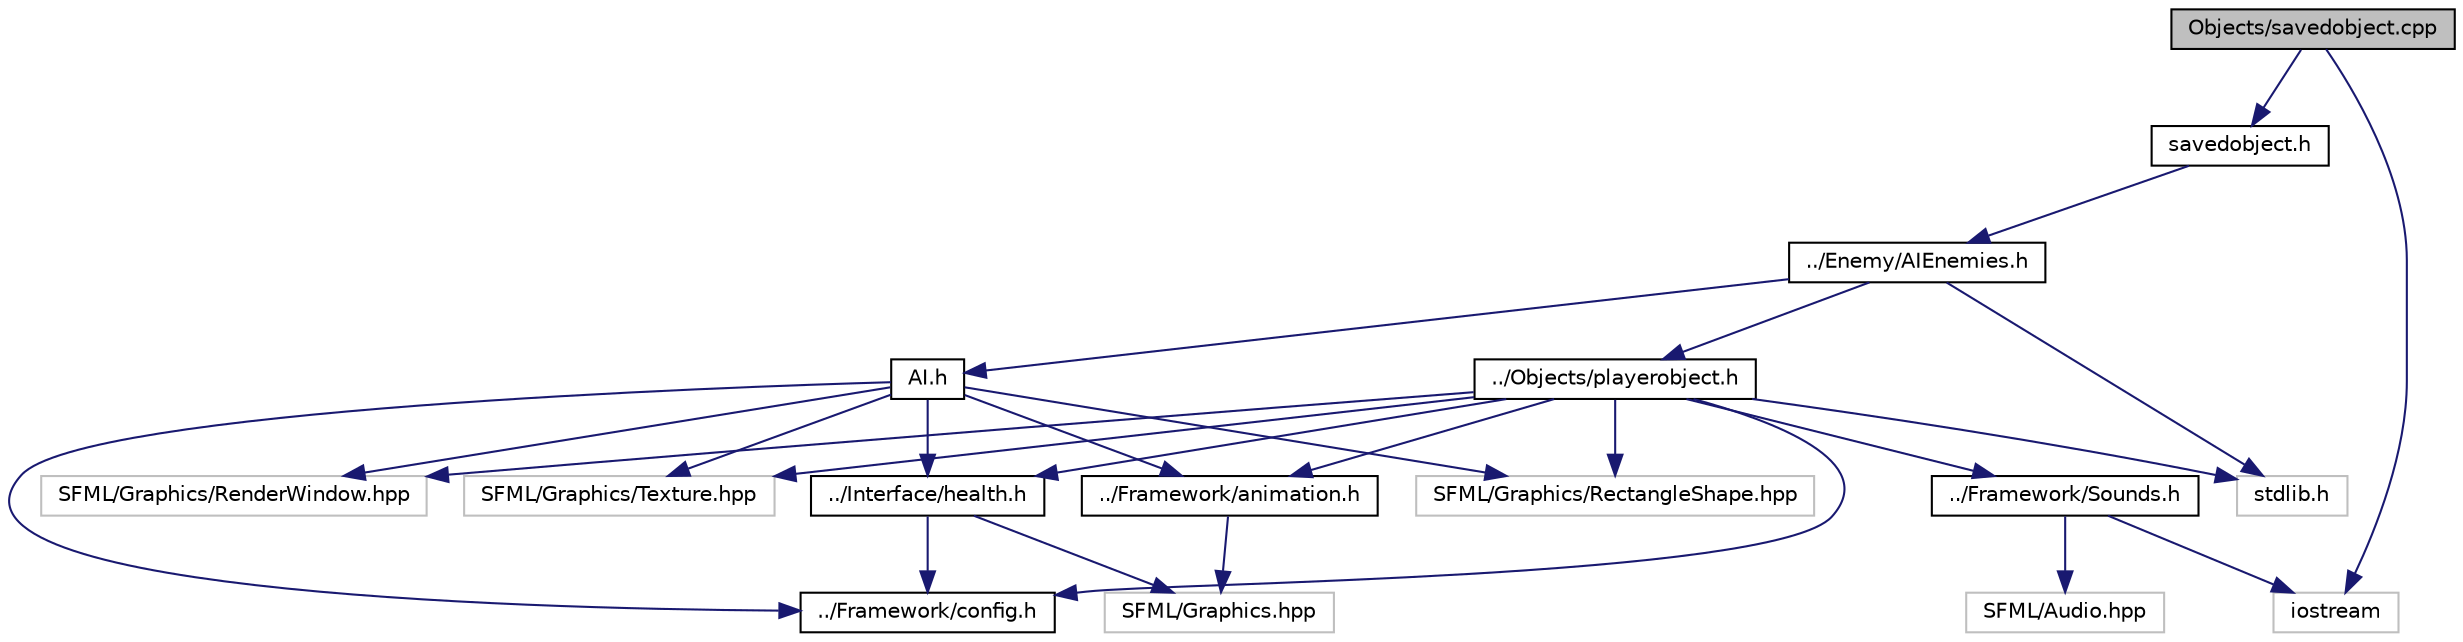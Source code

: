 digraph "Objects/savedobject.cpp"
{
  edge [fontname="Helvetica",fontsize="10",labelfontname="Helvetica",labelfontsize="10"];
  node [fontname="Helvetica",fontsize="10",shape=record];
  Node1 [label="Objects/savedobject.cpp",height=0.2,width=0.4,color="black", fillcolor="grey75", style="filled", fontcolor="black"];
  Node1 -> Node2 [color="midnightblue",fontsize="10",style="solid"];
  Node2 [label="iostream",height=0.2,width=0.4,color="grey75", fillcolor="white", style="filled"];
  Node1 -> Node3 [color="midnightblue",fontsize="10",style="solid"];
  Node3 [label="savedobject.h",height=0.2,width=0.4,color="black", fillcolor="white", style="filled",URL="$savedobject_8h.html"];
  Node3 -> Node4 [color="midnightblue",fontsize="10",style="solid"];
  Node4 [label="../Enemy/AIEnemies.h",height=0.2,width=0.4,color="black", fillcolor="white", style="filled",URL="$AIEnemies_8h.html"];
  Node4 -> Node5 [color="midnightblue",fontsize="10",style="solid"];
  Node5 [label="AI.h",height=0.2,width=0.4,color="black", fillcolor="white", style="filled",URL="$AI_8h.html"];
  Node5 -> Node6 [color="midnightblue",fontsize="10",style="solid"];
  Node6 [label="SFML/Graphics/RectangleShape.hpp",height=0.2,width=0.4,color="grey75", fillcolor="white", style="filled"];
  Node5 -> Node7 [color="midnightblue",fontsize="10",style="solid"];
  Node7 [label="SFML/Graphics/RenderWindow.hpp",height=0.2,width=0.4,color="grey75", fillcolor="white", style="filled"];
  Node5 -> Node8 [color="midnightblue",fontsize="10",style="solid"];
  Node8 [label="SFML/Graphics/Texture.hpp",height=0.2,width=0.4,color="grey75", fillcolor="white", style="filled"];
  Node5 -> Node9 [color="midnightblue",fontsize="10",style="solid"];
  Node9 [label="../Framework/config.h",height=0.2,width=0.4,color="black", fillcolor="white", style="filled",URL="$config_8h.html"];
  Node5 -> Node10 [color="midnightblue",fontsize="10",style="solid"];
  Node10 [label="../Framework/animation.h",height=0.2,width=0.4,color="black", fillcolor="white", style="filled",URL="$animation_8h.html"];
  Node10 -> Node11 [color="midnightblue",fontsize="10",style="solid"];
  Node11 [label="SFML/Graphics.hpp",height=0.2,width=0.4,color="grey75", fillcolor="white", style="filled"];
  Node5 -> Node12 [color="midnightblue",fontsize="10",style="solid"];
  Node12 [label="../Interface/health.h",height=0.2,width=0.4,color="black", fillcolor="white", style="filled",URL="$health_8h.html"];
  Node12 -> Node11 [color="midnightblue",fontsize="10",style="solid"];
  Node12 -> Node9 [color="midnightblue",fontsize="10",style="solid"];
  Node4 -> Node13 [color="midnightblue",fontsize="10",style="solid"];
  Node13 [label="../Objects/playerobject.h",height=0.2,width=0.4,color="black", fillcolor="white", style="filled",URL="$playerobject_8h.html"];
  Node13 -> Node6 [color="midnightblue",fontsize="10",style="solid"];
  Node13 -> Node7 [color="midnightblue",fontsize="10",style="solid"];
  Node13 -> Node8 [color="midnightblue",fontsize="10",style="solid"];
  Node13 -> Node9 [color="midnightblue",fontsize="10",style="solid"];
  Node13 -> Node10 [color="midnightblue",fontsize="10",style="solid"];
  Node13 -> Node12 [color="midnightblue",fontsize="10",style="solid"];
  Node13 -> Node14 [color="midnightblue",fontsize="10",style="solid"];
  Node14 [label="../Framework/Sounds.h",height=0.2,width=0.4,color="black", fillcolor="white", style="filled",URL="$Sounds_8h.html"];
  Node14 -> Node2 [color="midnightblue",fontsize="10",style="solid"];
  Node14 -> Node15 [color="midnightblue",fontsize="10",style="solid"];
  Node15 [label="SFML/Audio.hpp",height=0.2,width=0.4,color="grey75", fillcolor="white", style="filled"];
  Node13 -> Node16 [color="midnightblue",fontsize="10",style="solid"];
  Node16 [label="stdlib.h",height=0.2,width=0.4,color="grey75", fillcolor="white", style="filled"];
  Node4 -> Node16 [color="midnightblue",fontsize="10",style="solid"];
}
